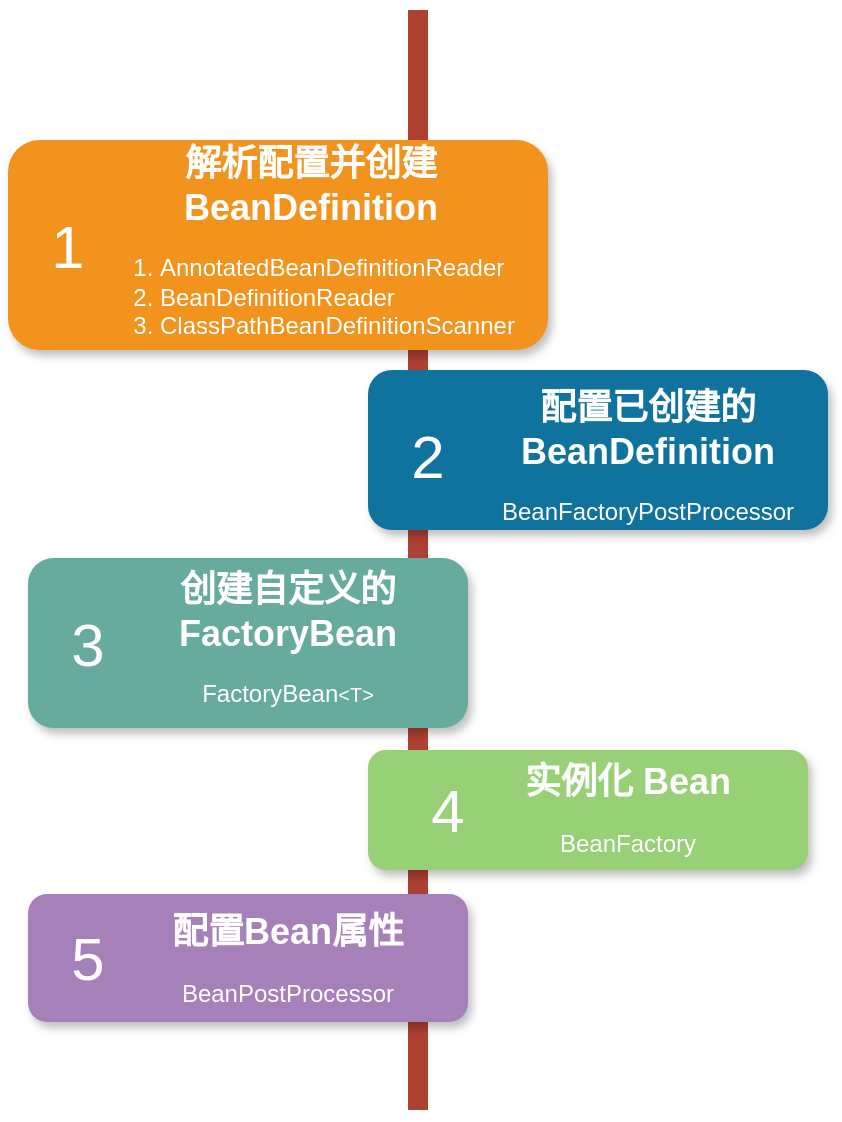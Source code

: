 <mxfile version="15.9.1" type="device"><diagram name="Page-1" id="fbcf5db9-b524-4cd4-e4f3-379dc89c3999"><mxGraphModel dx="1298" dy="809" grid="1" gridSize="10" guides="1" tooltips="1" connect="1" arrows="1" fold="1" page="1" pageScale="1" pageWidth="850" pageHeight="1100" background="none" math="0" shadow="0"><root><mxCell id="0"/><mxCell id="1" parent="0"/><mxCell id="2a0f93b5c73ef8e7-1" value="" style="line;strokeWidth=10;direction=south;html=1;fillColor=none;fontSize=13;fontColor=#000000;align=center;strokeColor=#AE4132;" parent="1" vertex="1"><mxGeometry x="420" y="80" width="10" height="550" as="geometry"/></mxCell><mxCell id="2a0f93b5c73ef8e7-2" value="" style="rounded=1;whiteSpace=wrap;html=1;strokeColor=none;strokeWidth=1;fillColor=#F2931E;fontSize=13;fontColor=#FFFFFF;align=center;gradientColor=none;gradientDirection=east;verticalAlign=top;shadow=1;" parent="1" vertex="1"><mxGeometry x="220" y="145" width="270" height="105" as="geometry"/></mxCell><mxCell id="2a0f93b5c73ef8e7-3" value="1" style="text;html=1;strokeColor=none;fillColor=none;align=center;verticalAlign=middle;whiteSpace=wrap;fontSize=30;fontColor=#FFFFFF;" parent="1" vertex="1"><mxGeometry x="230" y="187.5" width="40" height="20" as="geometry"/></mxCell><mxCell id="2a0f93b5c73ef8e7-4" value="" style="rounded=1;whiteSpace=wrap;html=1;strokeColor=none;strokeWidth=1;fillColor=#10739E;fontSize=13;fontColor=#FFFFFF;align=center;gradientColor=none;gradientDirection=east;verticalAlign=top;shadow=1;" parent="1" vertex="1"><mxGeometry x="400" y="260" width="230" height="80" as="geometry"/></mxCell><mxCell id="2a0f93b5c73ef8e7-5" value="2" style="text;html=1;strokeColor=none;fillColor=none;align=center;verticalAlign=middle;whiteSpace=wrap;fontSize=30;fontColor=#FFFFFF;" parent="1" vertex="1"><mxGeometry x="410" y="293" width="40" height="20" as="geometry"/></mxCell><mxCell id="2a0f93b5c73ef8e7-6" value="" style="rounded=1;whiteSpace=wrap;html=1;strokeWidth=1;fontSize=13;align=center;gradientDirection=east;verticalAlign=top;shadow=1;fillColor=#67AB9F;fontColor=#ffffff;strokeColor=none;" parent="1" vertex="1"><mxGeometry x="230" y="354" width="220" height="85" as="geometry"/></mxCell><mxCell id="2a0f93b5c73ef8e7-7" value="3" style="text;html=1;strokeColor=none;fillColor=none;align=center;verticalAlign=middle;whiteSpace=wrap;fontSize=30;fontColor=#FFFFFF;" parent="1" vertex="1"><mxGeometry x="240" y="387" width="40" height="20" as="geometry"/></mxCell><mxCell id="2a0f93b5c73ef8e7-8" value="" style="rounded=1;whiteSpace=wrap;html=1;strokeColor=none;strokeWidth=1;fillColor=#97D077;fontSize=13;fontColor=#FFFFFF;align=center;gradientColor=none;gradientDirection=east;verticalAlign=top;shadow=1;" parent="1" vertex="1"><mxGeometry x="400" y="450" width="220" height="60" as="geometry"/></mxCell><mxCell id="2a0f93b5c73ef8e7-9" value="4" style="text;html=1;strokeColor=none;fillColor=none;align=center;verticalAlign=middle;whiteSpace=wrap;fontSize=30;fontColor=#FFFFFF;" parent="1" vertex="1"><mxGeometry x="420" y="470" width="40" height="20" as="geometry"/></mxCell><mxCell id="2a0f93b5c73ef8e7-10" value="" style="rounded=1;whiteSpace=wrap;html=1;strokeColor=none;strokeWidth=1;fillColor=#A680B8;fontSize=13;fontColor=#FFFFFF;align=center;gradientColor=none;gradientDirection=east;verticalAlign=top;shadow=1;" parent="1" vertex="1"><mxGeometry x="230" y="522" width="220" height="64" as="geometry"/></mxCell><mxCell id="2a0f93b5c73ef8e7-11" value="5" style="text;html=1;strokeColor=none;fillColor=none;align=center;verticalAlign=middle;whiteSpace=wrap;fontSize=30;fontColor=#FFFFFF;" parent="1" vertex="1"><mxGeometry x="240" y="544" width="40" height="20" as="geometry"/></mxCell><mxCell id="2a0f93b5c73ef8e7-18" value="&lt;h1 style=&quot;text-align: center&quot;&gt;解析配置并创建 BeanDefinition&lt;/h1&gt;&lt;p&gt;&lt;/p&gt;&lt;ol style=&quot;font-size: 12px&quot;&gt;&lt;li&gt;&lt;span&gt;AnnotatedBeanDefinitionReader&lt;/span&gt;&lt;/li&gt;&lt;li&gt;BeanDefinitionReader&lt;/li&gt;&lt;li&gt;&lt;span&gt;ClassPathBeanDefinitionScanner&lt;/span&gt;&lt;/li&gt;&lt;/ol&gt;" style="text;html=1;spacing=5;spacingTop=-20;whiteSpace=wrap;overflow=hidden;strokeColor=none;strokeWidth=4;fillColor=none;gradientColor=#007FFF;fontSize=9;fontColor=#FFFFFF;align=left;" parent="1" vertex="1"><mxGeometry x="251.25" y="145" width="238.75" height="105" as="geometry"/></mxCell><mxCell id="2a0f93b5c73ef8e7-19" value="&lt;h1&gt;配置已创建的 BeanDefinition&lt;/h1&gt;&lt;p&gt;&lt;span&gt;&lt;font style=&quot;font-size: 12px&quot;&gt;BeanFactoryPostProcessor&lt;/font&gt;&lt;/span&gt;&lt;br&gt;&lt;/p&gt;" style="text;html=1;spacing=5;spacingTop=-20;whiteSpace=wrap;overflow=hidden;strokeColor=none;strokeWidth=4;fillColor=none;gradientColor=#007FFF;fontSize=9;fontColor=#FFFFFF;align=center;" parent="1" vertex="1"><mxGeometry x="460" y="267" width="160" height="76" as="geometry"/></mxCell><mxCell id="2a0f93b5c73ef8e7-20" value="&lt;h1&gt;创建自定义的 FactoryBean&lt;/h1&gt;&lt;div&gt;&lt;font style=&quot;font-size: 12px&quot;&gt;FactoryBean&lt;/font&gt;&lt;span style=&quot;font-size: 10px&quot;&gt;&amp;lt;T&amp;gt;&lt;/span&gt;&lt;/div&gt;" style="text;html=1;spacing=5;spacingTop=-20;whiteSpace=wrap;overflow=hidden;strokeColor=none;strokeWidth=4;fillColor=none;gradientColor=#007FFF;fontSize=9;fontColor=#FFFFFF;align=center;" parent="1" vertex="1"><mxGeometry x="280" y="358" width="160" height="77" as="geometry"/></mxCell><mxCell id="2a0f93b5c73ef8e7-21" value="&lt;h1&gt;实例化 Bean&lt;/h1&gt;&lt;p style=&quot;font-size: 12px&quot;&gt;BeanFactory&lt;/p&gt;" style="text;html=1;spacing=5;spacingTop=-20;whiteSpace=wrap;overflow=hidden;strokeColor=none;strokeWidth=4;fillColor=none;gradientColor=#007FFF;fontSize=9;fontColor=#FFFFFF;align=center;" parent="1" vertex="1"><mxGeometry x="450" y="454" width="160" height="56" as="geometry"/></mxCell><mxCell id="2a0f93b5c73ef8e7-22" value="&lt;h1&gt;配置Bean属性&lt;/h1&gt;&lt;p&gt;&lt;font style=&quot;font-size: 12px&quot;&gt;BeanPostProcessor&lt;/font&gt;&lt;/p&gt;" style="text;html=1;spacing=5;spacingTop=-20;whiteSpace=wrap;overflow=hidden;strokeColor=none;strokeWidth=4;fillColor=none;gradientColor=#007FFF;fontSize=9;fontColor=#FFFFFF;align=center;" parent="1" vertex="1"><mxGeometry x="280" y="529" width="160" height="50" as="geometry"/></mxCell></root></mxGraphModel></diagram></mxfile>